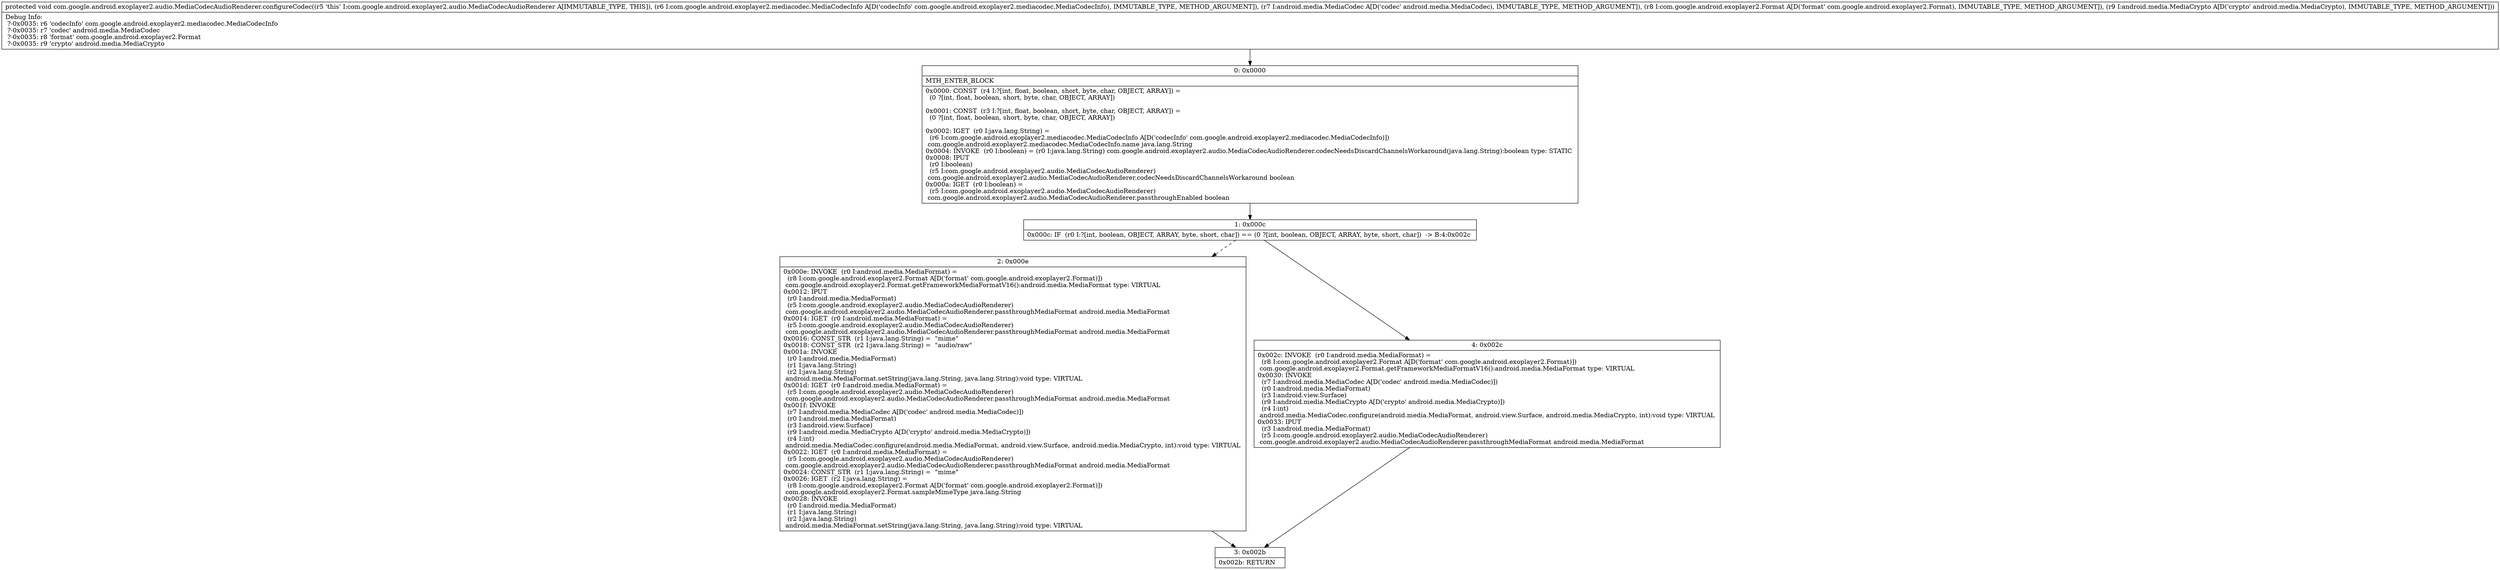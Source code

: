 digraph "CFG forcom.google.android.exoplayer2.audio.MediaCodecAudioRenderer.configureCodec(Lcom\/google\/android\/exoplayer2\/mediacodec\/MediaCodecInfo;Landroid\/media\/MediaCodec;Lcom\/google\/android\/exoplayer2\/Format;Landroid\/media\/MediaCrypto;)V" {
Node_0 [shape=record,label="{0\:\ 0x0000|MTH_ENTER_BLOCK\l|0x0000: CONST  (r4 I:?[int, float, boolean, short, byte, char, OBJECT, ARRAY]) = \l  (0 ?[int, float, boolean, short, byte, char, OBJECT, ARRAY])\l \l0x0001: CONST  (r3 I:?[int, float, boolean, short, byte, char, OBJECT, ARRAY]) = \l  (0 ?[int, float, boolean, short, byte, char, OBJECT, ARRAY])\l \l0x0002: IGET  (r0 I:java.lang.String) = \l  (r6 I:com.google.android.exoplayer2.mediacodec.MediaCodecInfo A[D('codecInfo' com.google.android.exoplayer2.mediacodec.MediaCodecInfo)])\l com.google.android.exoplayer2.mediacodec.MediaCodecInfo.name java.lang.String \l0x0004: INVOKE  (r0 I:boolean) = (r0 I:java.lang.String) com.google.android.exoplayer2.audio.MediaCodecAudioRenderer.codecNeedsDiscardChannelsWorkaround(java.lang.String):boolean type: STATIC \l0x0008: IPUT  \l  (r0 I:boolean)\l  (r5 I:com.google.android.exoplayer2.audio.MediaCodecAudioRenderer)\l com.google.android.exoplayer2.audio.MediaCodecAudioRenderer.codecNeedsDiscardChannelsWorkaround boolean \l0x000a: IGET  (r0 I:boolean) = \l  (r5 I:com.google.android.exoplayer2.audio.MediaCodecAudioRenderer)\l com.google.android.exoplayer2.audio.MediaCodecAudioRenderer.passthroughEnabled boolean \l}"];
Node_1 [shape=record,label="{1\:\ 0x000c|0x000c: IF  (r0 I:?[int, boolean, OBJECT, ARRAY, byte, short, char]) == (0 ?[int, boolean, OBJECT, ARRAY, byte, short, char])  \-\> B:4:0x002c \l}"];
Node_2 [shape=record,label="{2\:\ 0x000e|0x000e: INVOKE  (r0 I:android.media.MediaFormat) = \l  (r8 I:com.google.android.exoplayer2.Format A[D('format' com.google.android.exoplayer2.Format)])\l com.google.android.exoplayer2.Format.getFrameworkMediaFormatV16():android.media.MediaFormat type: VIRTUAL \l0x0012: IPUT  \l  (r0 I:android.media.MediaFormat)\l  (r5 I:com.google.android.exoplayer2.audio.MediaCodecAudioRenderer)\l com.google.android.exoplayer2.audio.MediaCodecAudioRenderer.passthroughMediaFormat android.media.MediaFormat \l0x0014: IGET  (r0 I:android.media.MediaFormat) = \l  (r5 I:com.google.android.exoplayer2.audio.MediaCodecAudioRenderer)\l com.google.android.exoplayer2.audio.MediaCodecAudioRenderer.passthroughMediaFormat android.media.MediaFormat \l0x0016: CONST_STR  (r1 I:java.lang.String) =  \"mime\" \l0x0018: CONST_STR  (r2 I:java.lang.String) =  \"audio\/raw\" \l0x001a: INVOKE  \l  (r0 I:android.media.MediaFormat)\l  (r1 I:java.lang.String)\l  (r2 I:java.lang.String)\l android.media.MediaFormat.setString(java.lang.String, java.lang.String):void type: VIRTUAL \l0x001d: IGET  (r0 I:android.media.MediaFormat) = \l  (r5 I:com.google.android.exoplayer2.audio.MediaCodecAudioRenderer)\l com.google.android.exoplayer2.audio.MediaCodecAudioRenderer.passthroughMediaFormat android.media.MediaFormat \l0x001f: INVOKE  \l  (r7 I:android.media.MediaCodec A[D('codec' android.media.MediaCodec)])\l  (r0 I:android.media.MediaFormat)\l  (r3 I:android.view.Surface)\l  (r9 I:android.media.MediaCrypto A[D('crypto' android.media.MediaCrypto)])\l  (r4 I:int)\l android.media.MediaCodec.configure(android.media.MediaFormat, android.view.Surface, android.media.MediaCrypto, int):void type: VIRTUAL \l0x0022: IGET  (r0 I:android.media.MediaFormat) = \l  (r5 I:com.google.android.exoplayer2.audio.MediaCodecAudioRenderer)\l com.google.android.exoplayer2.audio.MediaCodecAudioRenderer.passthroughMediaFormat android.media.MediaFormat \l0x0024: CONST_STR  (r1 I:java.lang.String) =  \"mime\" \l0x0026: IGET  (r2 I:java.lang.String) = \l  (r8 I:com.google.android.exoplayer2.Format A[D('format' com.google.android.exoplayer2.Format)])\l com.google.android.exoplayer2.Format.sampleMimeType java.lang.String \l0x0028: INVOKE  \l  (r0 I:android.media.MediaFormat)\l  (r1 I:java.lang.String)\l  (r2 I:java.lang.String)\l android.media.MediaFormat.setString(java.lang.String, java.lang.String):void type: VIRTUAL \l}"];
Node_3 [shape=record,label="{3\:\ 0x002b|0x002b: RETURN   \l}"];
Node_4 [shape=record,label="{4\:\ 0x002c|0x002c: INVOKE  (r0 I:android.media.MediaFormat) = \l  (r8 I:com.google.android.exoplayer2.Format A[D('format' com.google.android.exoplayer2.Format)])\l com.google.android.exoplayer2.Format.getFrameworkMediaFormatV16():android.media.MediaFormat type: VIRTUAL \l0x0030: INVOKE  \l  (r7 I:android.media.MediaCodec A[D('codec' android.media.MediaCodec)])\l  (r0 I:android.media.MediaFormat)\l  (r3 I:android.view.Surface)\l  (r9 I:android.media.MediaCrypto A[D('crypto' android.media.MediaCrypto)])\l  (r4 I:int)\l android.media.MediaCodec.configure(android.media.MediaFormat, android.view.Surface, android.media.MediaCrypto, int):void type: VIRTUAL \l0x0033: IPUT  \l  (r3 I:android.media.MediaFormat)\l  (r5 I:com.google.android.exoplayer2.audio.MediaCodecAudioRenderer)\l com.google.android.exoplayer2.audio.MediaCodecAudioRenderer.passthroughMediaFormat android.media.MediaFormat \l}"];
MethodNode[shape=record,label="{protected void com.google.android.exoplayer2.audio.MediaCodecAudioRenderer.configureCodec((r5 'this' I:com.google.android.exoplayer2.audio.MediaCodecAudioRenderer A[IMMUTABLE_TYPE, THIS]), (r6 I:com.google.android.exoplayer2.mediacodec.MediaCodecInfo A[D('codecInfo' com.google.android.exoplayer2.mediacodec.MediaCodecInfo), IMMUTABLE_TYPE, METHOD_ARGUMENT]), (r7 I:android.media.MediaCodec A[D('codec' android.media.MediaCodec), IMMUTABLE_TYPE, METHOD_ARGUMENT]), (r8 I:com.google.android.exoplayer2.Format A[D('format' com.google.android.exoplayer2.Format), IMMUTABLE_TYPE, METHOD_ARGUMENT]), (r9 I:android.media.MediaCrypto A[D('crypto' android.media.MediaCrypto), IMMUTABLE_TYPE, METHOD_ARGUMENT]))  | Debug Info:\l  ?\-0x0035: r6 'codecInfo' com.google.android.exoplayer2.mediacodec.MediaCodecInfo\l  ?\-0x0035: r7 'codec' android.media.MediaCodec\l  ?\-0x0035: r8 'format' com.google.android.exoplayer2.Format\l  ?\-0x0035: r9 'crypto' android.media.MediaCrypto\l}"];
MethodNode -> Node_0;
Node_0 -> Node_1;
Node_1 -> Node_2[style=dashed];
Node_1 -> Node_4;
Node_2 -> Node_3;
Node_4 -> Node_3;
}


